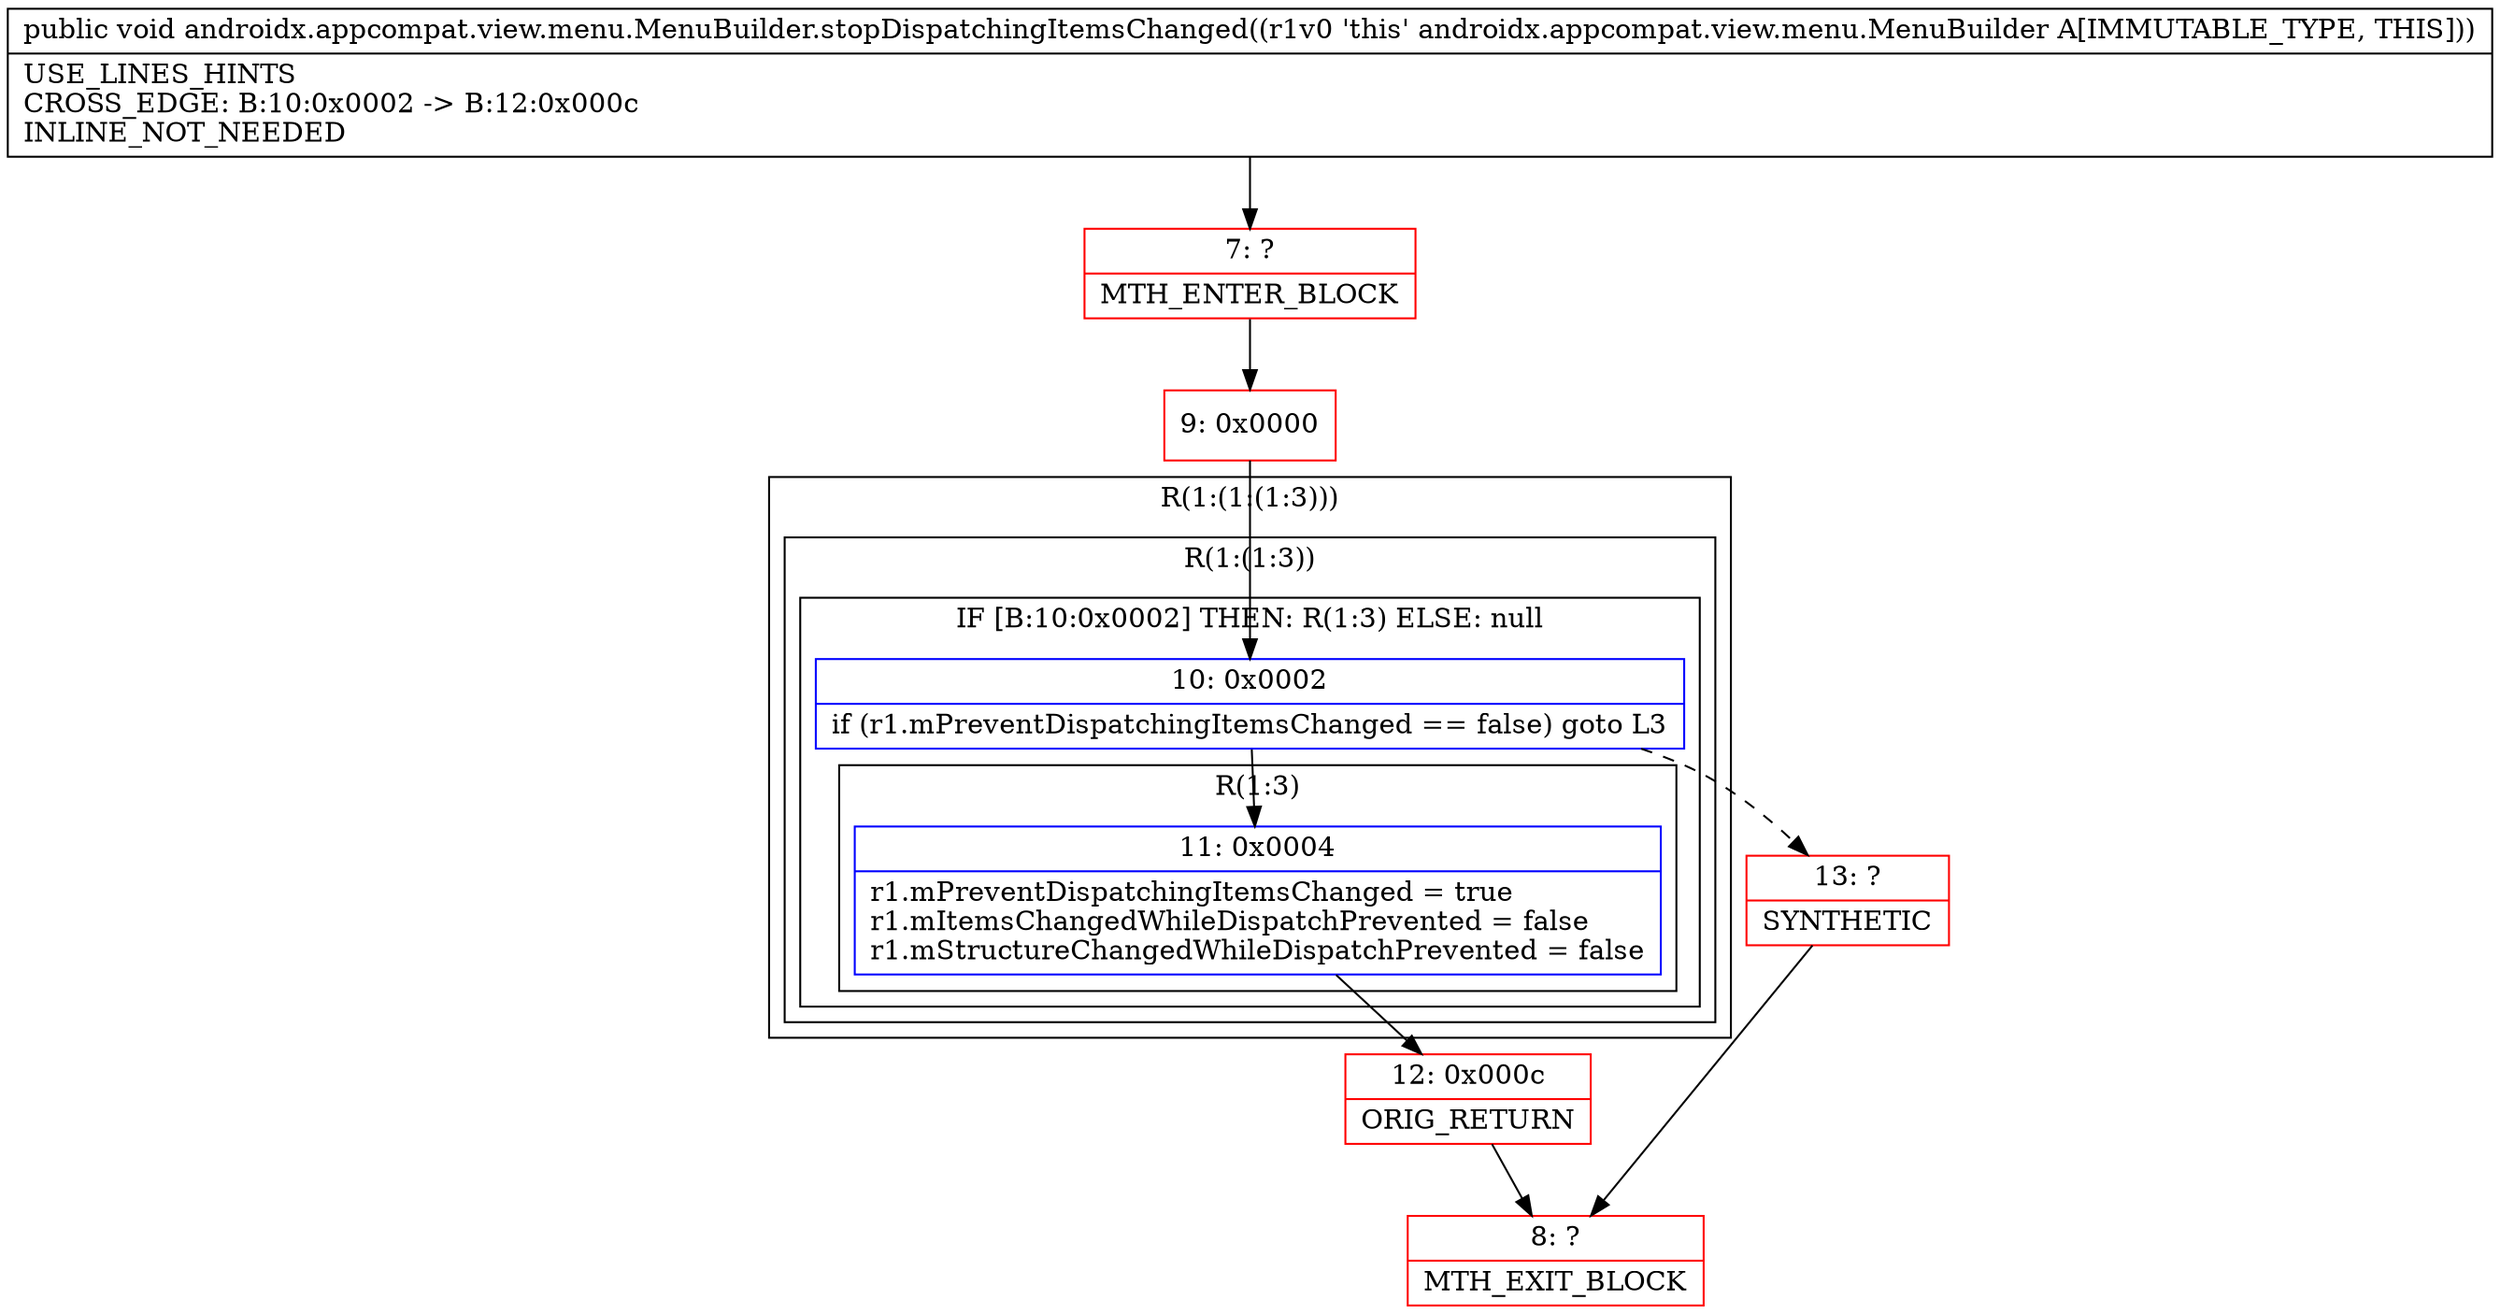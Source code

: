 digraph "CFG forandroidx.appcompat.view.menu.MenuBuilder.stopDispatchingItemsChanged()V" {
subgraph cluster_Region_1031720005 {
label = "R(1:(1:(1:3)))";
node [shape=record,color=blue];
subgraph cluster_Region_505794320 {
label = "R(1:(1:3))";
node [shape=record,color=blue];
subgraph cluster_IfRegion_1988009796 {
label = "IF [B:10:0x0002] THEN: R(1:3) ELSE: null";
node [shape=record,color=blue];
Node_10 [shape=record,label="{10\:\ 0x0002|if (r1.mPreventDispatchingItemsChanged == false) goto L3\l}"];
subgraph cluster_Region_1904960052 {
label = "R(1:3)";
node [shape=record,color=blue];
Node_11 [shape=record,label="{11\:\ 0x0004|r1.mPreventDispatchingItemsChanged = true\lr1.mItemsChangedWhileDispatchPrevented = false\lr1.mStructureChangedWhileDispatchPrevented = false\l}"];
}
}
}
}
Node_7 [shape=record,color=red,label="{7\:\ ?|MTH_ENTER_BLOCK\l}"];
Node_9 [shape=record,color=red,label="{9\:\ 0x0000}"];
Node_12 [shape=record,color=red,label="{12\:\ 0x000c|ORIG_RETURN\l}"];
Node_8 [shape=record,color=red,label="{8\:\ ?|MTH_EXIT_BLOCK\l}"];
Node_13 [shape=record,color=red,label="{13\:\ ?|SYNTHETIC\l}"];
MethodNode[shape=record,label="{public void androidx.appcompat.view.menu.MenuBuilder.stopDispatchingItemsChanged((r1v0 'this' androidx.appcompat.view.menu.MenuBuilder A[IMMUTABLE_TYPE, THIS]))  | USE_LINES_HINTS\lCROSS_EDGE: B:10:0x0002 \-\> B:12:0x000c\lINLINE_NOT_NEEDED\l}"];
MethodNode -> Node_7;Node_10 -> Node_11;
Node_10 -> Node_13[style=dashed];
Node_11 -> Node_12;
Node_7 -> Node_9;
Node_9 -> Node_10;
Node_12 -> Node_8;
Node_13 -> Node_8;
}

